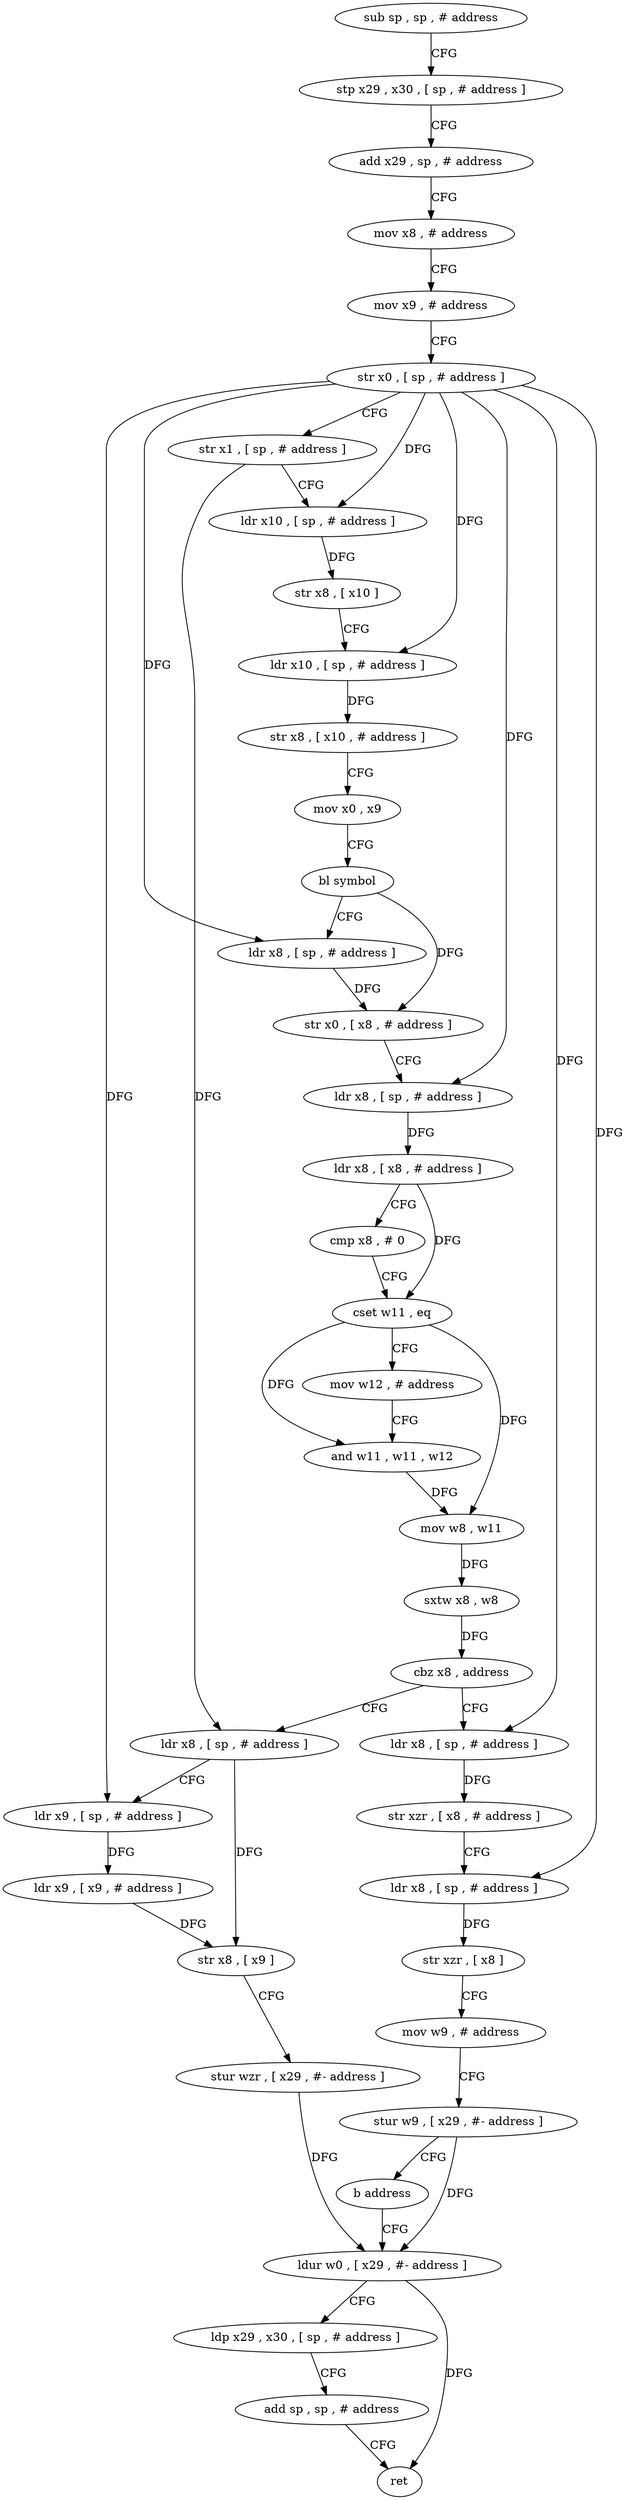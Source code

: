 digraph "func" {
"4275456" [label = "sub sp , sp , # address" ]
"4275460" [label = "stp x29 , x30 , [ sp , # address ]" ]
"4275464" [label = "add x29 , sp , # address" ]
"4275468" [label = "mov x8 , # address" ]
"4275472" [label = "mov x9 , # address" ]
"4275476" [label = "str x0 , [ sp , # address ]" ]
"4275480" [label = "str x1 , [ sp , # address ]" ]
"4275484" [label = "ldr x10 , [ sp , # address ]" ]
"4275488" [label = "str x8 , [ x10 ]" ]
"4275492" [label = "ldr x10 , [ sp , # address ]" ]
"4275496" [label = "str x8 , [ x10 , # address ]" ]
"4275500" [label = "mov x0 , x9" ]
"4275504" [label = "bl symbol" ]
"4275508" [label = "ldr x8 , [ sp , # address ]" ]
"4275512" [label = "str x0 , [ x8 , # address ]" ]
"4275516" [label = "ldr x8 , [ sp , # address ]" ]
"4275520" [label = "ldr x8 , [ x8 , # address ]" ]
"4275524" [label = "cmp x8 , # 0" ]
"4275528" [label = "cset w11 , eq" ]
"4275532" [label = "mov w12 , # address" ]
"4275536" [label = "and w11 , w11 , w12" ]
"4275540" [label = "mov w8 , w11" ]
"4275544" [label = "sxtw x8 , w8" ]
"4275548" [label = "cbz x8 , address" ]
"4275580" [label = "ldr x8 , [ sp , # address ]" ]
"4275552" [label = "ldr x8 , [ sp , # address ]" ]
"4275584" [label = "ldr x9 , [ sp , # address ]" ]
"4275588" [label = "ldr x9 , [ x9 , # address ]" ]
"4275592" [label = "str x8 , [ x9 ]" ]
"4275596" [label = "stur wzr , [ x29 , #- address ]" ]
"4275600" [label = "ldur w0 , [ x29 , #- address ]" ]
"4275556" [label = "str xzr , [ x8 , # address ]" ]
"4275560" [label = "ldr x8 , [ sp , # address ]" ]
"4275564" [label = "str xzr , [ x8 ]" ]
"4275568" [label = "mov w9 , # address" ]
"4275572" [label = "stur w9 , [ x29 , #- address ]" ]
"4275576" [label = "b address" ]
"4275604" [label = "ldp x29 , x30 , [ sp , # address ]" ]
"4275608" [label = "add sp , sp , # address" ]
"4275612" [label = "ret" ]
"4275456" -> "4275460" [ label = "CFG" ]
"4275460" -> "4275464" [ label = "CFG" ]
"4275464" -> "4275468" [ label = "CFG" ]
"4275468" -> "4275472" [ label = "CFG" ]
"4275472" -> "4275476" [ label = "CFG" ]
"4275476" -> "4275480" [ label = "CFG" ]
"4275476" -> "4275484" [ label = "DFG" ]
"4275476" -> "4275492" [ label = "DFG" ]
"4275476" -> "4275508" [ label = "DFG" ]
"4275476" -> "4275516" [ label = "DFG" ]
"4275476" -> "4275584" [ label = "DFG" ]
"4275476" -> "4275552" [ label = "DFG" ]
"4275476" -> "4275560" [ label = "DFG" ]
"4275480" -> "4275484" [ label = "CFG" ]
"4275480" -> "4275580" [ label = "DFG" ]
"4275484" -> "4275488" [ label = "DFG" ]
"4275488" -> "4275492" [ label = "CFG" ]
"4275492" -> "4275496" [ label = "DFG" ]
"4275496" -> "4275500" [ label = "CFG" ]
"4275500" -> "4275504" [ label = "CFG" ]
"4275504" -> "4275508" [ label = "CFG" ]
"4275504" -> "4275512" [ label = "DFG" ]
"4275508" -> "4275512" [ label = "DFG" ]
"4275512" -> "4275516" [ label = "CFG" ]
"4275516" -> "4275520" [ label = "DFG" ]
"4275520" -> "4275524" [ label = "CFG" ]
"4275520" -> "4275528" [ label = "DFG" ]
"4275524" -> "4275528" [ label = "CFG" ]
"4275528" -> "4275532" [ label = "CFG" ]
"4275528" -> "4275536" [ label = "DFG" ]
"4275528" -> "4275540" [ label = "DFG" ]
"4275532" -> "4275536" [ label = "CFG" ]
"4275536" -> "4275540" [ label = "DFG" ]
"4275540" -> "4275544" [ label = "DFG" ]
"4275544" -> "4275548" [ label = "DFG" ]
"4275548" -> "4275580" [ label = "CFG" ]
"4275548" -> "4275552" [ label = "CFG" ]
"4275580" -> "4275584" [ label = "CFG" ]
"4275580" -> "4275592" [ label = "DFG" ]
"4275552" -> "4275556" [ label = "DFG" ]
"4275584" -> "4275588" [ label = "DFG" ]
"4275588" -> "4275592" [ label = "DFG" ]
"4275592" -> "4275596" [ label = "CFG" ]
"4275596" -> "4275600" [ label = "DFG" ]
"4275600" -> "4275604" [ label = "CFG" ]
"4275600" -> "4275612" [ label = "DFG" ]
"4275556" -> "4275560" [ label = "CFG" ]
"4275560" -> "4275564" [ label = "DFG" ]
"4275564" -> "4275568" [ label = "CFG" ]
"4275568" -> "4275572" [ label = "CFG" ]
"4275572" -> "4275576" [ label = "CFG" ]
"4275572" -> "4275600" [ label = "DFG" ]
"4275576" -> "4275600" [ label = "CFG" ]
"4275604" -> "4275608" [ label = "CFG" ]
"4275608" -> "4275612" [ label = "CFG" ]
}
